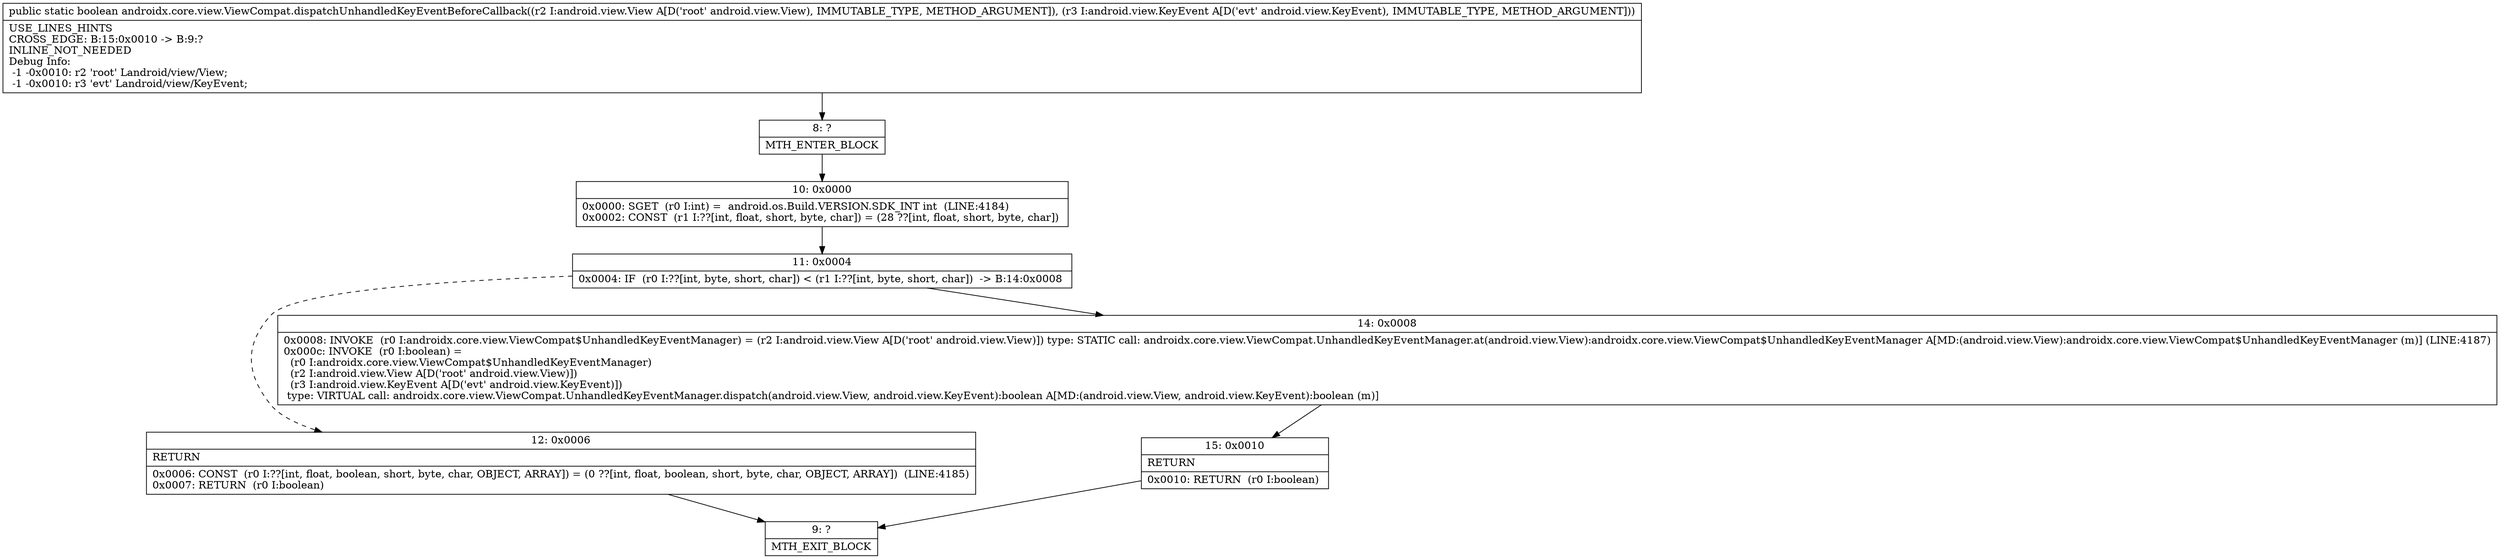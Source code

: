 digraph "CFG forandroidx.core.view.ViewCompat.dispatchUnhandledKeyEventBeforeCallback(Landroid\/view\/View;Landroid\/view\/KeyEvent;)Z" {
Node_8 [shape=record,label="{8\:\ ?|MTH_ENTER_BLOCK\l}"];
Node_10 [shape=record,label="{10\:\ 0x0000|0x0000: SGET  (r0 I:int) =  android.os.Build.VERSION.SDK_INT int  (LINE:4184)\l0x0002: CONST  (r1 I:??[int, float, short, byte, char]) = (28 ??[int, float, short, byte, char]) \l}"];
Node_11 [shape=record,label="{11\:\ 0x0004|0x0004: IF  (r0 I:??[int, byte, short, char]) \< (r1 I:??[int, byte, short, char])  \-\> B:14:0x0008 \l}"];
Node_12 [shape=record,label="{12\:\ 0x0006|RETURN\l|0x0006: CONST  (r0 I:??[int, float, boolean, short, byte, char, OBJECT, ARRAY]) = (0 ??[int, float, boolean, short, byte, char, OBJECT, ARRAY])  (LINE:4185)\l0x0007: RETURN  (r0 I:boolean) \l}"];
Node_9 [shape=record,label="{9\:\ ?|MTH_EXIT_BLOCK\l}"];
Node_14 [shape=record,label="{14\:\ 0x0008|0x0008: INVOKE  (r0 I:androidx.core.view.ViewCompat$UnhandledKeyEventManager) = (r2 I:android.view.View A[D('root' android.view.View)]) type: STATIC call: androidx.core.view.ViewCompat.UnhandledKeyEventManager.at(android.view.View):androidx.core.view.ViewCompat$UnhandledKeyEventManager A[MD:(android.view.View):androidx.core.view.ViewCompat$UnhandledKeyEventManager (m)] (LINE:4187)\l0x000c: INVOKE  (r0 I:boolean) = \l  (r0 I:androidx.core.view.ViewCompat$UnhandledKeyEventManager)\l  (r2 I:android.view.View A[D('root' android.view.View)])\l  (r3 I:android.view.KeyEvent A[D('evt' android.view.KeyEvent)])\l type: VIRTUAL call: androidx.core.view.ViewCompat.UnhandledKeyEventManager.dispatch(android.view.View, android.view.KeyEvent):boolean A[MD:(android.view.View, android.view.KeyEvent):boolean (m)]\l}"];
Node_15 [shape=record,label="{15\:\ 0x0010|RETURN\l|0x0010: RETURN  (r0 I:boolean) \l}"];
MethodNode[shape=record,label="{public static boolean androidx.core.view.ViewCompat.dispatchUnhandledKeyEventBeforeCallback((r2 I:android.view.View A[D('root' android.view.View), IMMUTABLE_TYPE, METHOD_ARGUMENT]), (r3 I:android.view.KeyEvent A[D('evt' android.view.KeyEvent), IMMUTABLE_TYPE, METHOD_ARGUMENT]))  | USE_LINES_HINTS\lCROSS_EDGE: B:15:0x0010 \-\> B:9:?\lINLINE_NOT_NEEDED\lDebug Info:\l  \-1 \-0x0010: r2 'root' Landroid\/view\/View;\l  \-1 \-0x0010: r3 'evt' Landroid\/view\/KeyEvent;\l}"];
MethodNode -> Node_8;Node_8 -> Node_10;
Node_10 -> Node_11;
Node_11 -> Node_12[style=dashed];
Node_11 -> Node_14;
Node_12 -> Node_9;
Node_14 -> Node_15;
Node_15 -> Node_9;
}

